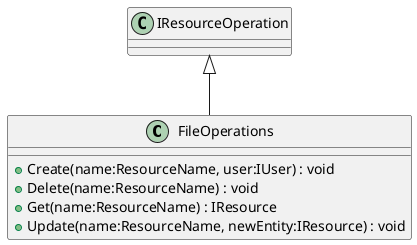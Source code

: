 @startuml
class FileOperations {
    + Create(name:ResourceName, user:IUser) : void
    + Delete(name:ResourceName) : void
    + Get(name:ResourceName) : IResource
    + Update(name:ResourceName, newEntity:IResource) : void
}
IResourceOperation <|-- FileOperations
@enduml
